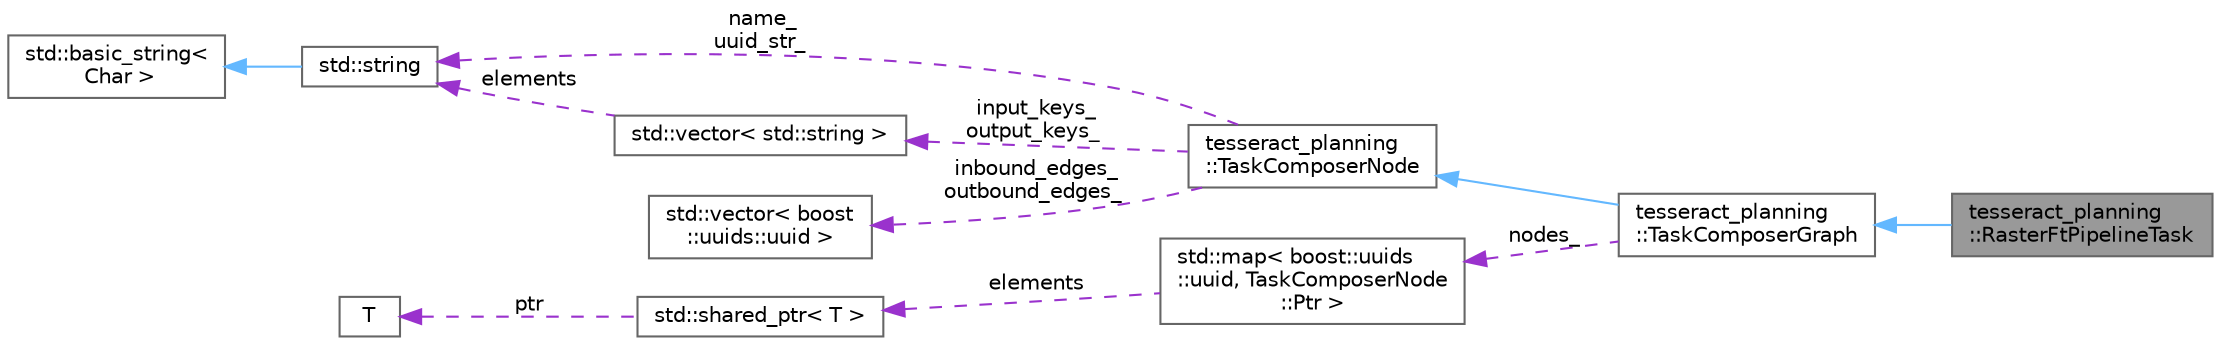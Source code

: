 digraph "tesseract_planning::RasterFtPipelineTask"
{
 // LATEX_PDF_SIZE
  bgcolor="transparent";
  edge [fontname=Helvetica,fontsize=10,labelfontname=Helvetica,labelfontsize=10];
  node [fontname=Helvetica,fontsize=10,shape=box,height=0.2,width=0.4];
  rankdir="LR";
  Node1 [label="tesseract_planning\l::RasterFtPipelineTask",height=0.2,width=0.4,color="gray40", fillcolor="grey60", style="filled", fontcolor="black",tooltip="The RasterFtPipelineTask class."];
  Node2 -> Node1 [dir="back",color="steelblue1",style="solid"];
  Node2 [label="tesseract_planning\l::TaskComposerGraph",height=0.2,width=0.4,color="gray40", fillcolor="white", style="filled",URL="$d3/dac/classtesseract__planning_1_1TaskComposerGraph.html",tooltip="This class facilitates the composition of an arbitrary taskflow graph. Tasks are nodes in the graph c..."];
  Node3 -> Node2 [dir="back",color="steelblue1",style="solid"];
  Node3 [label="tesseract_planning\l::TaskComposerNode",height=0.2,width=0.4,color="gray40", fillcolor="white", style="filled",URL="$de/d23/classtesseract__planning_1_1TaskComposerNode.html",tooltip="Represents a node the pipeline to be executed."];
  Node4 -> Node3 [dir="back",color="darkorchid3",style="dashed",label=" name_\nuuid_str_" ];
  Node4 [label="std::string",height=0.2,width=0.4,color="gray40", fillcolor="white", style="filled",tooltip=" "];
  Node5 -> Node4 [dir="back",color="steelblue1",style="solid"];
  Node5 [label="std::basic_string\<\l Char \>",height=0.2,width=0.4,color="gray40", fillcolor="white", style="filled",tooltip=" "];
  Node6 -> Node3 [dir="back",color="darkorchid3",style="dashed",label=" inbound_edges_\noutbound_edges_" ];
  Node6 [label="std::vector\< boost\l::uuids::uuid \>",height=0.2,width=0.4,color="gray40", fillcolor="white", style="filled",tooltip=" "];
  Node7 -> Node3 [dir="back",color="darkorchid3",style="dashed",label=" input_keys_\noutput_keys_" ];
  Node7 [label="std::vector\< std::string \>",height=0.2,width=0.4,color="gray40", fillcolor="white", style="filled",tooltip=" "];
  Node4 -> Node7 [dir="back",color="darkorchid3",style="dashed",label=" elements" ];
  Node8 -> Node2 [dir="back",color="darkorchid3",style="dashed",label=" nodes_" ];
  Node8 [label="std::map\< boost::uuids\l::uuid, TaskComposerNode\l::Ptr \>",height=0.2,width=0.4,color="gray40", fillcolor="white", style="filled",tooltip=" "];
  Node9 -> Node8 [dir="back",color="darkorchid3",style="dashed",label=" elements" ];
  Node9 [label="std::shared_ptr\< T \>",height=0.2,width=0.4,color="gray40", fillcolor="white", style="filled",tooltip=" "];
  Node10 -> Node9 [dir="back",color="darkorchid3",style="dashed",label=" ptr" ];
  Node10 [label="T",height=0.2,width=0.4,color="gray40", fillcolor="white", style="filled",tooltip=" "];
}
